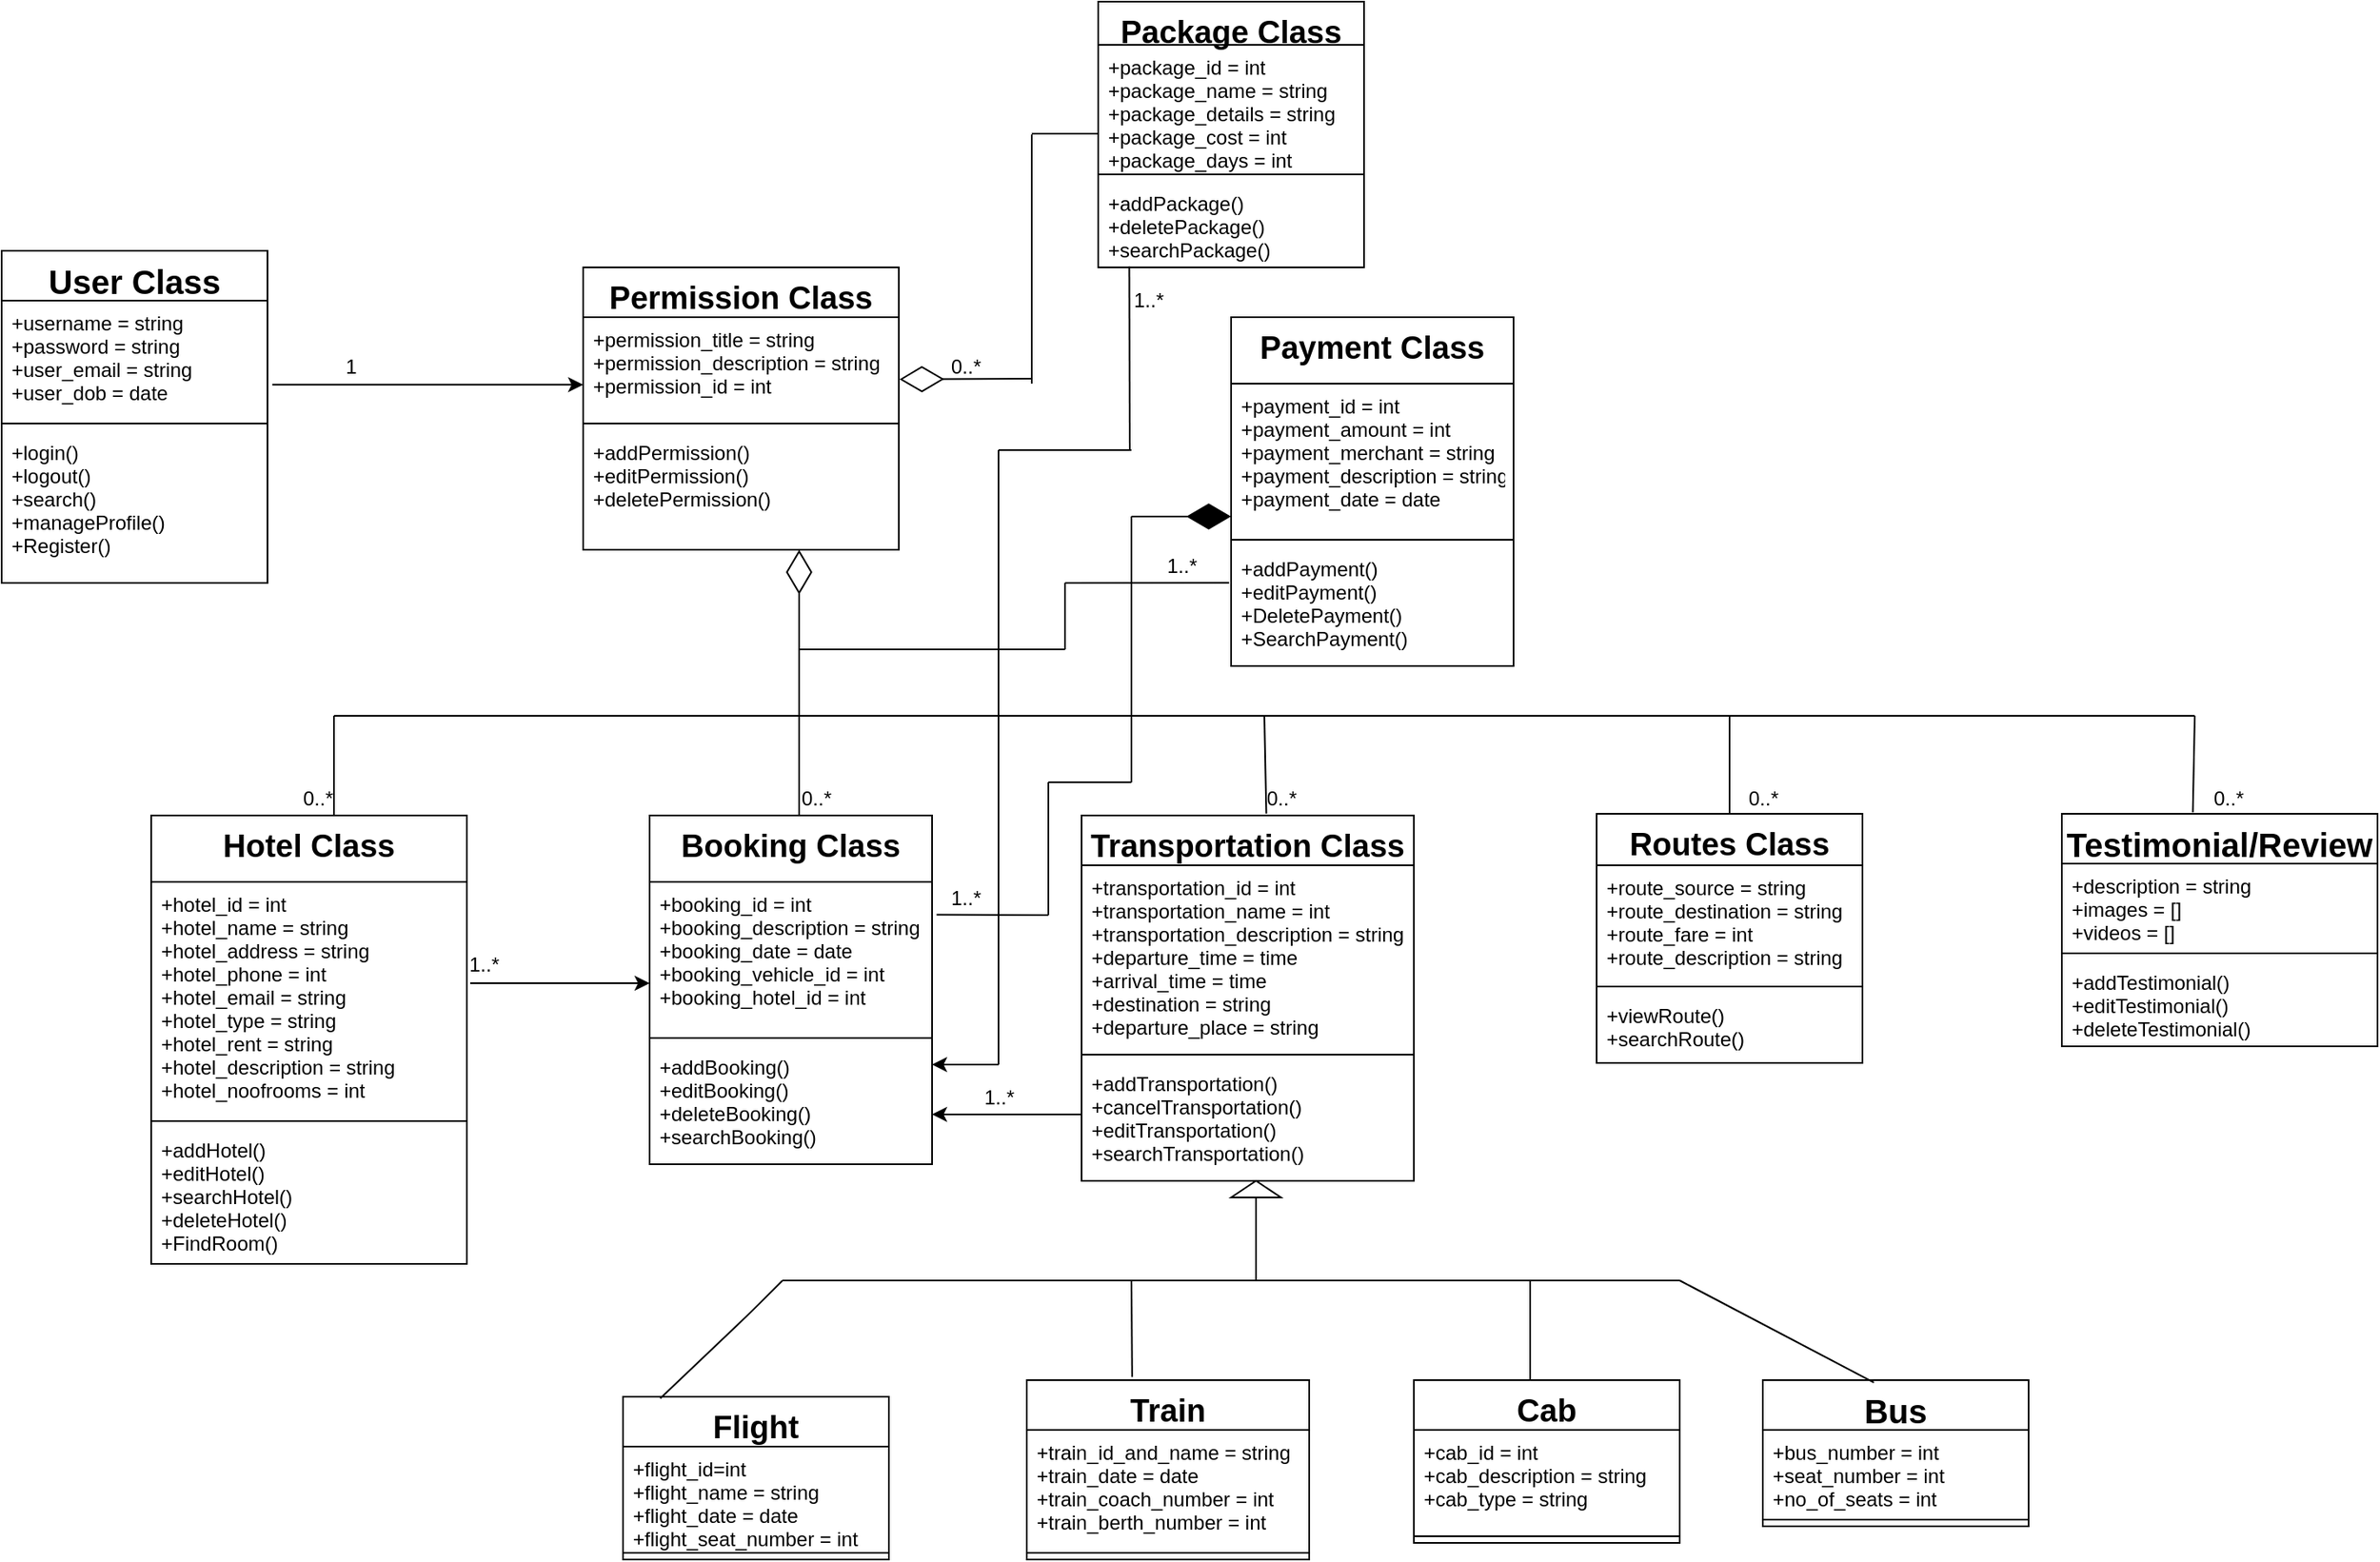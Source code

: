 <mxfile version="13.10.9" type="github">
  <diagram id="C5RBs43oDa-KdzZeNtuy" name="Page-1">
    <mxGraphModel dx="1038" dy="548" grid="1" gridSize="10" guides="1" tooltips="1" connect="1" arrows="1" fold="1" page="1" pageScale="1" pageWidth="827" pageHeight="1169" math="0" shadow="0">
      <root>
        <mxCell id="WIyWlLk6GJQsqaUBKTNV-0" />
        <mxCell id="WIyWlLk6GJQsqaUBKTNV-1" parent="WIyWlLk6GJQsqaUBKTNV-0" />
        <mxCell id="CnT8XC3Yh3xOQjfNWCCS-0" value="Hotel Class" style="swimlane;fontStyle=1;align=center;verticalAlign=top;childLayout=stackLayout;horizontal=1;startSize=40;horizontalStack=0;resizeParent=1;resizeParentMax=0;resizeLast=0;collapsible=1;marginBottom=0;fontSize=19;" parent="WIyWlLk6GJQsqaUBKTNV-1" vertex="1">
          <mxGeometry x="130" y="500" width="190" height="270" as="geometry">
            <mxRectangle x="80" y="330" width="100" height="26" as="alternateBounds" />
          </mxGeometry>
        </mxCell>
        <mxCell id="CnT8XC3Yh3xOQjfNWCCS-1" value="+hotel_id = int&#xa;+hotel_name = string&#xa;+hotel_address = string&#xa;+hotel_phone = int&#xa;+hotel_email = string&#xa;+hotel_type = string&#xa;+hotel_rent = string&#xa;+hotel_description = string&#xa;+hotel_noofrooms = int&#xa;&#xa;" style="text;strokeColor=none;fillColor=none;align=left;verticalAlign=top;spacingLeft=4;spacingRight=4;overflow=hidden;rotatable=0;points=[[0,0.5],[1,0.5]];portConstraint=eastwest;" parent="CnT8XC3Yh3xOQjfNWCCS-0" vertex="1">
          <mxGeometry y="40" width="190" height="140" as="geometry" />
        </mxCell>
        <mxCell id="CnT8XC3Yh3xOQjfNWCCS-2" value="" style="line;strokeWidth=1;fillColor=none;align=left;verticalAlign=middle;spacingTop=-1;spacingLeft=3;spacingRight=3;rotatable=0;labelPosition=right;points=[];portConstraint=eastwest;" parent="CnT8XC3Yh3xOQjfNWCCS-0" vertex="1">
          <mxGeometry y="180" width="190" height="8" as="geometry" />
        </mxCell>
        <mxCell id="CnT8XC3Yh3xOQjfNWCCS-3" value="+addHotel()&#xa;+editHotel()&#xa;+searchHotel()&#xa;+deleteHotel()&#xa;+FindRoom()&#xa;&#xa;&#xa;" style="text;strokeColor=none;fillColor=none;align=left;verticalAlign=top;spacingLeft=4;spacingRight=4;overflow=hidden;rotatable=0;points=[[0,0.5],[1,0.5]];portConstraint=eastwest;" parent="CnT8XC3Yh3xOQjfNWCCS-0" vertex="1">
          <mxGeometry y="188" width="190" height="82" as="geometry" />
        </mxCell>
        <mxCell id="CnT8XC3Yh3xOQjfNWCCS-25" value="Flight" style="swimlane;fontStyle=1;align=center;verticalAlign=top;childLayout=stackLayout;horizontal=1;startSize=30;horizontalStack=0;resizeParent=1;resizeParentMax=0;resizeLast=0;collapsible=1;marginBottom=0;fontSize=19;" parent="WIyWlLk6GJQsqaUBKTNV-1" vertex="1">
          <mxGeometry x="414" y="850" width="160" height="98" as="geometry" />
        </mxCell>
        <mxCell id="CnT8XC3Yh3xOQjfNWCCS-26" value="+flight_id=int&#xa;+flight_name = string&#xa;+flight_date = date&#xa;+flight_seat_number = int&#xa;&#xa;&#xa;" style="text;strokeColor=none;fillColor=none;align=left;verticalAlign=top;spacingLeft=4;spacingRight=4;overflow=hidden;rotatable=0;points=[[0,0.5],[1,0.5]];portConstraint=eastwest;" parent="CnT8XC3Yh3xOQjfNWCCS-25" vertex="1">
          <mxGeometry y="30" width="160" height="60" as="geometry" />
        </mxCell>
        <mxCell id="CnT8XC3Yh3xOQjfNWCCS-27" value="" style="line;strokeWidth=1;fillColor=none;align=left;verticalAlign=middle;spacingTop=-1;spacingLeft=3;spacingRight=3;rotatable=0;labelPosition=right;points=[];portConstraint=eastwest;" parent="CnT8XC3Yh3xOQjfNWCCS-25" vertex="1">
          <mxGeometry y="90" width="160" height="8" as="geometry" />
        </mxCell>
        <mxCell id="CnT8XC3Yh3xOQjfNWCCS-30" value="Train" style="swimlane;fontStyle=1;align=center;verticalAlign=top;childLayout=stackLayout;horizontal=1;startSize=30;horizontalStack=0;resizeParent=1;resizeParentMax=0;resizeLast=0;collapsible=1;marginBottom=0;fontSize=19;" parent="WIyWlLk6GJQsqaUBKTNV-1" vertex="1">
          <mxGeometry x="657" y="840" width="170" height="108" as="geometry" />
        </mxCell>
        <mxCell id="CnT8XC3Yh3xOQjfNWCCS-31" value="+train_id_and_name = string&#xa;+train_date = date&#xa;+train_coach_number = int&#xa;+train_berth_number = int&#xa;&#xa;" style="text;strokeColor=none;fillColor=none;align=left;verticalAlign=top;spacingLeft=4;spacingRight=4;overflow=hidden;rotatable=0;points=[[0,0.5],[1,0.5]];portConstraint=eastwest;" parent="CnT8XC3Yh3xOQjfNWCCS-30" vertex="1">
          <mxGeometry y="30" width="170" height="70" as="geometry" />
        </mxCell>
        <mxCell id="CnT8XC3Yh3xOQjfNWCCS-32" value="" style="line;strokeWidth=1;fillColor=none;align=left;verticalAlign=middle;spacingTop=-1;spacingLeft=3;spacingRight=3;rotatable=0;labelPosition=right;points=[];portConstraint=eastwest;" parent="CnT8XC3Yh3xOQjfNWCCS-30" vertex="1">
          <mxGeometry y="100" width="170" height="8" as="geometry" />
        </mxCell>
        <mxCell id="CnT8XC3Yh3xOQjfNWCCS-37" value="Transportation Class" style="swimlane;fontStyle=1;align=center;verticalAlign=top;childLayout=stackLayout;horizontal=1;startSize=30;horizontalStack=0;resizeParent=1;resizeParentMax=0;resizeLast=0;collapsible=1;marginBottom=0;fontSize=19;" parent="WIyWlLk6GJQsqaUBKTNV-1" vertex="1">
          <mxGeometry x="690" y="500" width="200" height="220" as="geometry" />
        </mxCell>
        <mxCell id="CnT8XC3Yh3xOQjfNWCCS-38" value="+transportation_id = int&#xa;+transportation_name = int&#xa;+transportation_description = string&#xa;+departure_time = time&#xa;+arrival_time = time&#xa;+destination = string&#xa;+departure_place = string" style="text;strokeColor=none;fillColor=none;align=left;verticalAlign=top;spacingLeft=4;spacingRight=4;overflow=hidden;rotatable=0;points=[[0,0.5],[1,0.5]];portConstraint=eastwest;" parent="CnT8XC3Yh3xOQjfNWCCS-37" vertex="1">
          <mxGeometry y="30" width="200" height="110" as="geometry" />
        </mxCell>
        <mxCell id="CnT8XC3Yh3xOQjfNWCCS-39" value="" style="line;strokeWidth=1;fillColor=none;align=left;verticalAlign=middle;spacingTop=-1;spacingLeft=3;spacingRight=3;rotatable=0;labelPosition=right;points=[];portConstraint=eastwest;" parent="CnT8XC3Yh3xOQjfNWCCS-37" vertex="1">
          <mxGeometry y="140" width="200" height="8" as="geometry" />
        </mxCell>
        <mxCell id="CnT8XC3Yh3xOQjfNWCCS-40" value="+addTransportation()&#xa;+cancelTransportation()&#xa;+editTransportation()&#xa;+searchTransportation()&#xa;" style="text;strokeColor=none;fillColor=none;align=left;verticalAlign=top;spacingLeft=4;spacingRight=4;overflow=hidden;rotatable=0;points=[[0,0.5],[1,0.5]];portConstraint=eastwest;" parent="CnT8XC3Yh3xOQjfNWCCS-37" vertex="1">
          <mxGeometry y="148" width="200" height="72" as="geometry" />
        </mxCell>
        <mxCell id="CnT8XC3Yh3xOQjfNWCCS-41" value="Cab" style="swimlane;fontStyle=1;align=center;verticalAlign=top;childLayout=stackLayout;horizontal=1;startSize=30;horizontalStack=0;resizeParent=1;resizeParentMax=0;resizeLast=0;collapsible=1;marginBottom=0;fontSize=19;" parent="WIyWlLk6GJQsqaUBKTNV-1" vertex="1">
          <mxGeometry x="890" y="840" width="160" height="98" as="geometry" />
        </mxCell>
        <mxCell id="CnT8XC3Yh3xOQjfNWCCS-42" value="+cab_id = int&#xa;+cab_description = string &#xa;+cab_type = string " style="text;strokeColor=none;fillColor=none;align=left;verticalAlign=top;spacingLeft=4;spacingRight=4;overflow=hidden;rotatable=0;points=[[0,0.5],[1,0.5]];portConstraint=eastwest;" parent="CnT8XC3Yh3xOQjfNWCCS-41" vertex="1">
          <mxGeometry y="30" width="160" height="60" as="geometry" />
        </mxCell>
        <mxCell id="CnT8XC3Yh3xOQjfNWCCS-43" value="" style="line;strokeWidth=1;fillColor=none;align=left;verticalAlign=middle;spacingTop=-1;spacingLeft=3;spacingRight=3;rotatable=0;labelPosition=right;points=[];portConstraint=eastwest;" parent="CnT8XC3Yh3xOQjfNWCCS-41" vertex="1">
          <mxGeometry y="90" width="160" height="8" as="geometry" />
        </mxCell>
        <mxCell id="kCTdOwqgSDNi52zJ9CbB-4" value="Bus" style="swimlane;fontStyle=1;align=center;verticalAlign=top;childLayout=stackLayout;horizontal=1;startSize=30;horizontalStack=0;resizeParent=1;resizeParentMax=0;resizeLast=0;collapsible=1;marginBottom=0;fontSize=20;" parent="WIyWlLk6GJQsqaUBKTNV-1" vertex="1">
          <mxGeometry x="1100" y="840" width="160" height="88" as="geometry" />
        </mxCell>
        <mxCell id="kCTdOwqgSDNi52zJ9CbB-5" value="+bus_number = int&#xa;+seat_number = int&#xa;+no_of_seats = int&#xa;" style="text;strokeColor=none;fillColor=none;align=left;verticalAlign=top;spacingLeft=4;spacingRight=4;overflow=hidden;rotatable=0;points=[[0,0.5],[1,0.5]];portConstraint=eastwest;" parent="kCTdOwqgSDNi52zJ9CbB-4" vertex="1">
          <mxGeometry y="30" width="160" height="50" as="geometry" />
        </mxCell>
        <mxCell id="kCTdOwqgSDNi52zJ9CbB-6" value="" style="line;strokeWidth=1;fillColor=none;align=left;verticalAlign=middle;spacingTop=-1;spacingLeft=3;spacingRight=3;rotatable=0;labelPosition=right;points=[];portConstraint=eastwest;" parent="kCTdOwqgSDNi52zJ9CbB-4" vertex="1">
          <mxGeometry y="80" width="160" height="8" as="geometry" />
        </mxCell>
        <mxCell id="CnT8XC3Yh3xOQjfNWCCS-13" value="Booking Class" style="swimlane;fontStyle=1;align=center;verticalAlign=top;childLayout=stackLayout;horizontal=1;startSize=40;horizontalStack=0;resizeParent=1;resizeParentMax=0;resizeLast=0;collapsible=1;marginBottom=0;fontSize=19;" parent="WIyWlLk6GJQsqaUBKTNV-1" vertex="1">
          <mxGeometry x="430" y="500" width="170" height="210" as="geometry" />
        </mxCell>
        <mxCell id="CnT8XC3Yh3xOQjfNWCCS-14" value="+booking_id = int&#xa;+booking_description = string&#xa;+booking_date = date&#xa;+booking_vehicle_id = int&#xa;+booking_hotel_id = int&#xa;" style="text;strokeColor=none;fillColor=none;align=left;verticalAlign=top;spacingLeft=4;spacingRight=4;overflow=hidden;rotatable=0;points=[[0,0.5],[1,0.5]];portConstraint=eastwest;" parent="CnT8XC3Yh3xOQjfNWCCS-13" vertex="1">
          <mxGeometry y="40" width="170" height="90" as="geometry" />
        </mxCell>
        <mxCell id="CnT8XC3Yh3xOQjfNWCCS-15" value="" style="line;strokeWidth=1;fillColor=none;align=left;verticalAlign=middle;spacingTop=-1;spacingLeft=3;spacingRight=3;rotatable=0;labelPosition=right;points=[];portConstraint=eastwest;" parent="CnT8XC3Yh3xOQjfNWCCS-13" vertex="1">
          <mxGeometry y="130" width="170" height="8" as="geometry" />
        </mxCell>
        <mxCell id="CnT8XC3Yh3xOQjfNWCCS-16" value="+addBooking()&#xa;+editBooking()&#xa;+deleteBooking()&#xa;+searchBooking()&#xa;" style="text;strokeColor=none;fillColor=none;align=left;verticalAlign=top;spacingLeft=4;spacingRight=4;overflow=hidden;rotatable=0;points=[[0,0.5],[1,0.5]];portConstraint=eastwest;" parent="CnT8XC3Yh3xOQjfNWCCS-13" vertex="1">
          <mxGeometry y="138" width="170" height="72" as="geometry" />
        </mxCell>
        <mxCell id="CnT8XC3Yh3xOQjfNWCCS-5" value="Payment Class" style="swimlane;fontStyle=1;align=center;verticalAlign=top;childLayout=stackLayout;horizontal=1;startSize=40;horizontalStack=0;resizeParent=1;resizeParentMax=0;resizeLast=0;collapsible=1;marginBottom=0;fontSize=19;" parent="WIyWlLk6GJQsqaUBKTNV-1" vertex="1">
          <mxGeometry x="780" y="200" width="170" height="210" as="geometry" />
        </mxCell>
        <mxCell id="CnT8XC3Yh3xOQjfNWCCS-6" value="+payment_id = int&#xa;+payment_amount = int&#xa;+payment_merchant = string&#xa;+payment_description = string&#xa;+payment_date = date" style="text;strokeColor=none;fillColor=none;align=left;verticalAlign=top;spacingLeft=4;spacingRight=4;overflow=hidden;rotatable=0;points=[[0,0.5],[1,0.5]];portConstraint=eastwest;" parent="CnT8XC3Yh3xOQjfNWCCS-5" vertex="1">
          <mxGeometry y="40" width="170" height="90" as="geometry" />
        </mxCell>
        <mxCell id="CnT8XC3Yh3xOQjfNWCCS-7" value="" style="line;strokeWidth=1;fillColor=none;align=left;verticalAlign=middle;spacingTop=-1;spacingLeft=3;spacingRight=3;rotatable=0;labelPosition=right;points=[];portConstraint=eastwest;" parent="CnT8XC3Yh3xOQjfNWCCS-5" vertex="1">
          <mxGeometry y="130" width="170" height="8" as="geometry" />
        </mxCell>
        <mxCell id="CnT8XC3Yh3xOQjfNWCCS-8" value="+addPayment()&#xa;+editPayment()&#xa;+DeletePayment()&#xa;+SearchPayment()" style="text;strokeColor=none;fillColor=none;align=left;verticalAlign=top;spacingLeft=4;spacingRight=4;overflow=hidden;rotatable=0;points=[[0,0.5],[1,0.5]];portConstraint=eastwest;" parent="CnT8XC3Yh3xOQjfNWCCS-5" vertex="1">
          <mxGeometry y="138" width="170" height="72" as="geometry" />
        </mxCell>
        <mxCell id="kCTdOwqgSDNi52zJ9CbB-23" value="User Class" style="swimlane;fontStyle=1;align=center;verticalAlign=top;childLayout=stackLayout;horizontal=1;startSize=30;horizontalStack=0;resizeParent=1;resizeParentMax=0;resizeLast=0;collapsible=1;marginBottom=0;fontSize=20;" parent="WIyWlLk6GJQsqaUBKTNV-1" vertex="1">
          <mxGeometry x="40" y="160" width="160" height="200" as="geometry" />
        </mxCell>
        <mxCell id="kCTdOwqgSDNi52zJ9CbB-24" value="+username = string&#xa;+password = string&#xa;+user_email = string&#xa;+user_dob = date&#xa;" style="text;strokeColor=none;fillColor=none;align=left;verticalAlign=top;spacingLeft=4;spacingRight=4;overflow=hidden;rotatable=0;points=[[0,0.5],[1,0.5]];portConstraint=eastwest;" parent="kCTdOwqgSDNi52zJ9CbB-23" vertex="1">
          <mxGeometry y="30" width="160" height="70" as="geometry" />
        </mxCell>
        <mxCell id="kCTdOwqgSDNi52zJ9CbB-25" value="" style="line;strokeWidth=1;fillColor=none;align=left;verticalAlign=middle;spacingTop=-1;spacingLeft=3;spacingRight=3;rotatable=0;labelPosition=right;points=[];portConstraint=eastwest;" parent="kCTdOwqgSDNi52zJ9CbB-23" vertex="1">
          <mxGeometry y="100" width="160" height="8" as="geometry" />
        </mxCell>
        <mxCell id="kCTdOwqgSDNi52zJ9CbB-26" value="+login()&#xa;+logout()&#xa;+search()&#xa;+manageProfile()&#xa;+Register()&#xa;" style="text;strokeColor=none;fillColor=none;align=left;verticalAlign=top;spacingLeft=4;spacingRight=4;overflow=hidden;rotatable=0;points=[[0,0.5],[1,0.5]];portConstraint=eastwest;" parent="kCTdOwqgSDNi52zJ9CbB-23" vertex="1">
          <mxGeometry y="108" width="160" height="92" as="geometry" />
        </mxCell>
        <mxCell id="kCTdOwqgSDNi52zJ9CbB-27" value="Testimonial/Review" style="swimlane;fontStyle=1;align=center;verticalAlign=top;childLayout=stackLayout;horizontal=1;startSize=30;horizontalStack=0;resizeParent=1;resizeParentMax=0;resizeLast=0;collapsible=1;marginBottom=0;fontSize=20;" parent="WIyWlLk6GJQsqaUBKTNV-1" vertex="1">
          <mxGeometry x="1280" y="499" width="190" height="140" as="geometry" />
        </mxCell>
        <mxCell id="kCTdOwqgSDNi52zJ9CbB-28" value="+description = string&#xa;+images = []&#xa;+videos = []&#xa;" style="text;strokeColor=none;fillColor=none;align=left;verticalAlign=top;spacingLeft=4;spacingRight=4;overflow=hidden;rotatable=0;points=[[0,0.5],[1,0.5]];portConstraint=eastwest;" parent="kCTdOwqgSDNi52zJ9CbB-27" vertex="1">
          <mxGeometry y="30" width="190" height="50" as="geometry" />
        </mxCell>
        <mxCell id="kCTdOwqgSDNi52zJ9CbB-29" value="" style="line;strokeWidth=1;fillColor=none;align=left;verticalAlign=middle;spacingTop=-1;spacingLeft=3;spacingRight=3;rotatable=0;labelPosition=right;points=[];portConstraint=eastwest;" parent="kCTdOwqgSDNi52zJ9CbB-27" vertex="1">
          <mxGeometry y="80" width="190" height="8" as="geometry" />
        </mxCell>
        <mxCell id="kCTdOwqgSDNi52zJ9CbB-30" value="+addTestimonial()&#xa;+editTestimonial()&#xa;+deleteTestimonial()&#xa;" style="text;strokeColor=none;fillColor=none;align=left;verticalAlign=top;spacingLeft=4;spacingRight=4;overflow=hidden;rotatable=0;points=[[0,0.5],[1,0.5]];portConstraint=eastwest;" parent="kCTdOwqgSDNi52zJ9CbB-27" vertex="1">
          <mxGeometry y="88" width="190" height="52" as="geometry" />
        </mxCell>
        <mxCell id="We-pMpY5-IXvhxFcsCK_-12" value="" style="endArrow=none;html=1;exitX=0.14;exitY=0.01;exitDx=0;exitDy=0;exitPerimeter=0;" parent="WIyWlLk6GJQsqaUBKTNV-1" source="CnT8XC3Yh3xOQjfNWCCS-25" edge="1">
          <mxGeometry width="50" height="50" relative="1" as="geometry">
            <mxPoint x="460" y="830" as="sourcePoint" />
            <mxPoint x="510" y="780" as="targetPoint" />
            <Array as="points">
              <mxPoint x="490" y="800" />
            </Array>
          </mxGeometry>
        </mxCell>
        <mxCell id="We-pMpY5-IXvhxFcsCK_-18" value="" style="endArrow=none;html=1;entryX=0.418;entryY=0.016;entryDx=0;entryDy=0;entryPerimeter=0;" parent="WIyWlLk6GJQsqaUBKTNV-1" target="kCTdOwqgSDNi52zJ9CbB-4" edge="1">
          <mxGeometry width="50" height="50" relative="1" as="geometry">
            <mxPoint x="1050" y="780" as="sourcePoint" />
            <mxPoint x="1180" y="850" as="targetPoint" />
          </mxGeometry>
        </mxCell>
        <mxCell id="urEZ5Q6otty8xR_V_5WQ-4" value="Permission Class" style="swimlane;fontStyle=1;align=center;verticalAlign=top;childLayout=stackLayout;horizontal=1;startSize=30;horizontalStack=0;resizeParent=1;resizeParentMax=0;resizeLast=0;collapsible=1;marginBottom=0;fontSize=19;" parent="WIyWlLk6GJQsqaUBKTNV-1" vertex="1">
          <mxGeometry x="390" y="170" width="190" height="170" as="geometry" />
        </mxCell>
        <mxCell id="urEZ5Q6otty8xR_V_5WQ-5" value="+permission_title = string&#xa;+permission_description = string&#xa;+permission_id = int" style="text;strokeColor=none;fillColor=none;align=left;verticalAlign=top;spacingLeft=4;spacingRight=4;overflow=hidden;rotatable=0;points=[[0,0.5],[1,0.5]];portConstraint=eastwest;" parent="urEZ5Q6otty8xR_V_5WQ-4" vertex="1">
          <mxGeometry y="30" width="190" height="60" as="geometry" />
        </mxCell>
        <mxCell id="urEZ5Q6otty8xR_V_5WQ-6" value="" style="line;strokeWidth=1;fillColor=none;align=left;verticalAlign=middle;spacingTop=-1;spacingLeft=3;spacingRight=3;rotatable=0;labelPosition=right;points=[];portConstraint=eastwest;" parent="urEZ5Q6otty8xR_V_5WQ-4" vertex="1">
          <mxGeometry y="90" width="190" height="8" as="geometry" />
        </mxCell>
        <mxCell id="urEZ5Q6otty8xR_V_5WQ-7" value="+addPermission()&#xa;+editPermission()&#xa;+deletePermission()" style="text;strokeColor=none;fillColor=none;align=left;verticalAlign=top;spacingLeft=4;spacingRight=4;overflow=hidden;rotatable=0;points=[[0,0.5],[1,0.5]];portConstraint=eastwest;" parent="urEZ5Q6otty8xR_V_5WQ-4" vertex="1">
          <mxGeometry y="98" width="190" height="72" as="geometry" />
        </mxCell>
        <mxCell id="urEZ5Q6otty8xR_V_5WQ-24" value="" style="endArrow=diamondThin;endFill=0;endSize=24;html=1;fontSize=19;" parent="urEZ5Q6otty8xR_V_5WQ-4" edge="1">
          <mxGeometry width="160" relative="1" as="geometry">
            <mxPoint x="130" y="330" as="sourcePoint" />
            <mxPoint x="130" y="170" as="targetPoint" />
          </mxGeometry>
        </mxCell>
        <mxCell id="urEZ5Q6otty8xR_V_5WQ-10" value="" style="endArrow=none;html=1;fontSize=19;" parent="WIyWlLk6GJQsqaUBKTNV-1" edge="1">
          <mxGeometry width="50" height="50" relative="1" as="geometry">
            <mxPoint x="510" y="780" as="sourcePoint" />
            <mxPoint x="1050" y="780" as="targetPoint" />
          </mxGeometry>
        </mxCell>
        <mxCell id="urEZ5Q6otty8xR_V_5WQ-11" value="" style="endArrow=none;html=1;fontSize=19;exitX=0.373;exitY=-0.017;exitDx=0;exitDy=0;exitPerimeter=0;" parent="WIyWlLk6GJQsqaUBKTNV-1" source="CnT8XC3Yh3xOQjfNWCCS-30" edge="1">
          <mxGeometry width="50" height="50" relative="1" as="geometry">
            <mxPoint x="720" y="820" as="sourcePoint" />
            <mxPoint x="720" y="780" as="targetPoint" />
          </mxGeometry>
        </mxCell>
        <mxCell id="urEZ5Q6otty8xR_V_5WQ-12" value="" style="endArrow=none;html=1;fontSize=19;" parent="WIyWlLk6GJQsqaUBKTNV-1" edge="1">
          <mxGeometry width="50" height="50" relative="1" as="geometry">
            <mxPoint x="960" y="840" as="sourcePoint" />
            <mxPoint x="960" y="780" as="targetPoint" />
          </mxGeometry>
        </mxCell>
        <mxCell id="urEZ5Q6otty8xR_V_5WQ-13" value="" style="endArrow=none;html=1;fontSize=19;" parent="WIyWlLk6GJQsqaUBKTNV-1" target="urEZ5Q6otty8xR_V_5WQ-14" edge="1">
          <mxGeometry width="50" height="50" relative="1" as="geometry">
            <mxPoint x="795" y="780" as="sourcePoint" />
            <mxPoint x="760" y="740" as="targetPoint" />
          </mxGeometry>
        </mxCell>
        <mxCell id="urEZ5Q6otty8xR_V_5WQ-14" value="" style="triangle;whiteSpace=wrap;html=1;direction=north;" parent="WIyWlLk6GJQsqaUBKTNV-1" vertex="1">
          <mxGeometry x="780" y="720" width="30" height="10" as="geometry" />
        </mxCell>
        <mxCell id="urEZ5Q6otty8xR_V_5WQ-17" value="" style="endArrow=none;html=1;fontSize=19;" parent="WIyWlLk6GJQsqaUBKTNV-1" edge="1">
          <mxGeometry width="50" height="50" relative="1" as="geometry">
            <mxPoint x="240" y="500" as="sourcePoint" />
            <mxPoint x="240" y="440" as="targetPoint" />
          </mxGeometry>
        </mxCell>
        <mxCell id="urEZ5Q6otty8xR_V_5WQ-18" value="" style="endArrow=none;html=1;fontSize=19;" parent="WIyWlLk6GJQsqaUBKTNV-1" edge="1">
          <mxGeometry width="50" height="50" relative="1" as="geometry">
            <mxPoint x="240" y="440" as="sourcePoint" />
            <mxPoint x="1080" y="440" as="targetPoint" />
          </mxGeometry>
        </mxCell>
        <mxCell id="urEZ5Q6otty8xR_V_5WQ-19" value="" style="endArrow=none;html=1;fontSize=19;" parent="WIyWlLk6GJQsqaUBKTNV-1" edge="1">
          <mxGeometry width="50" height="50" relative="1" as="geometry">
            <mxPoint x="1080" y="500" as="sourcePoint" />
            <mxPoint x="1080" y="440" as="targetPoint" />
          </mxGeometry>
        </mxCell>
        <mxCell id="urEZ5Q6otty8xR_V_5WQ-21" value="" style="endArrow=none;html=1;fontSize=19;exitX=0.556;exitY=-0.005;exitDx=0;exitDy=0;exitPerimeter=0;" parent="WIyWlLk6GJQsqaUBKTNV-1" source="CnT8XC3Yh3xOQjfNWCCS-37" edge="1">
          <mxGeometry width="50" height="50" relative="1" as="geometry">
            <mxPoint x="760" y="480" as="sourcePoint" />
            <mxPoint x="800" y="440" as="targetPoint" />
            <Array as="points">
              <mxPoint x="800" y="440" />
            </Array>
          </mxGeometry>
        </mxCell>
        <mxCell id="urEZ5Q6otty8xR_V_5WQ-25" value="" style="endArrow=none;html=1;fontSize=19;" parent="WIyWlLk6GJQsqaUBKTNV-1" edge="1">
          <mxGeometry width="50" height="50" relative="1" as="geometry">
            <mxPoint x="520" y="400" as="sourcePoint" />
            <mxPoint x="680" y="400" as="targetPoint" />
          </mxGeometry>
        </mxCell>
        <mxCell id="urEZ5Q6otty8xR_V_5WQ-26" value="" style="endArrow=none;html=1;fontSize=19;" parent="WIyWlLk6GJQsqaUBKTNV-1" edge="1">
          <mxGeometry width="50" height="50" relative="1" as="geometry">
            <mxPoint x="680" y="400" as="sourcePoint" />
            <mxPoint x="680" y="360" as="targetPoint" />
          </mxGeometry>
        </mxCell>
        <mxCell id="urEZ5Q6otty8xR_V_5WQ-30" value="" style="endArrow=none;html=1;fontSize=19;" parent="WIyWlLk6GJQsqaUBKTNV-1" edge="1">
          <mxGeometry width="50" height="50" relative="1" as="geometry">
            <mxPoint x="720" y="480" as="sourcePoint" />
            <mxPoint x="720" y="320" as="targetPoint" />
          </mxGeometry>
        </mxCell>
        <mxCell id="urEZ5Q6otty8xR_V_5WQ-31" value="" style="endArrow=diamondThin;endFill=1;endSize=24;html=1;fontSize=19;" parent="WIyWlLk6GJQsqaUBKTNV-1" edge="1">
          <mxGeometry width="160" relative="1" as="geometry">
            <mxPoint x="720" y="320" as="sourcePoint" />
            <mxPoint x="780" y="320" as="targetPoint" />
          </mxGeometry>
        </mxCell>
        <mxCell id="urEZ5Q6otty8xR_V_5WQ-36" value="" style="endArrow=classic;html=1;fontSize=19;" parent="WIyWlLk6GJQsqaUBKTNV-1" edge="1">
          <mxGeometry width="50" height="50" relative="1" as="geometry">
            <mxPoint x="322" y="601" as="sourcePoint" />
            <mxPoint x="430" y="601" as="targetPoint" />
          </mxGeometry>
        </mxCell>
        <mxCell id="urEZ5Q6otty8xR_V_5WQ-37" value="" style="endArrow=classic;html=1;fontSize=19;" parent="WIyWlLk6GJQsqaUBKTNV-1" edge="1">
          <mxGeometry width="50" height="50" relative="1" as="geometry">
            <mxPoint x="690" y="680" as="sourcePoint" />
            <mxPoint x="600" y="680" as="targetPoint" />
          </mxGeometry>
        </mxCell>
        <mxCell id="urEZ5Q6otty8xR_V_5WQ-42" value="Package Class" style="swimlane;fontStyle=1;align=center;verticalAlign=top;childLayout=stackLayout;horizontal=1;startSize=26;horizontalStack=0;resizeParent=1;resizeParentMax=0;resizeLast=0;collapsible=1;marginBottom=0;fontSize=19;" parent="WIyWlLk6GJQsqaUBKTNV-1" vertex="1">
          <mxGeometry x="700" y="10" width="160" height="160" as="geometry" />
        </mxCell>
        <mxCell id="urEZ5Q6otty8xR_V_5WQ-43" value="+package_id = int&#xa;+package_name = string&#xa;+package_details = string&#xa;+package_cost = int&#xa;+package_days = int&#xa;&#xa;&#xa;" style="text;strokeColor=none;fillColor=none;align=left;verticalAlign=top;spacingLeft=4;spacingRight=4;overflow=hidden;rotatable=0;points=[[0,0.5],[1,0.5]];portConstraint=eastwest;" parent="urEZ5Q6otty8xR_V_5WQ-42" vertex="1">
          <mxGeometry y="26" width="160" height="74" as="geometry" />
        </mxCell>
        <mxCell id="urEZ5Q6otty8xR_V_5WQ-44" value="" style="line;strokeWidth=1;fillColor=none;align=left;verticalAlign=middle;spacingTop=-1;spacingLeft=3;spacingRight=3;rotatable=0;labelPosition=right;points=[];portConstraint=eastwest;" parent="urEZ5Q6otty8xR_V_5WQ-42" vertex="1">
          <mxGeometry y="100" width="160" height="8" as="geometry" />
        </mxCell>
        <mxCell id="urEZ5Q6otty8xR_V_5WQ-45" value="+addPackage()&#xa;+deletePackage()&#xa;+searchPackage()&#xa;" style="text;strokeColor=none;fillColor=none;align=left;verticalAlign=top;spacingLeft=4;spacingRight=4;overflow=hidden;rotatable=0;points=[[0,0.5],[1,0.5]];portConstraint=eastwest;" parent="urEZ5Q6otty8xR_V_5WQ-42" vertex="1">
          <mxGeometry y="108" width="160" height="52" as="geometry" />
        </mxCell>
        <mxCell id="urEZ5Q6otty8xR_V_5WQ-46" value="" style="endArrow=diamondThin;endFill=0;endSize=24;html=1;fontSize=19;entryX=1.002;entryY=0.623;entryDx=0;entryDy=0;entryPerimeter=0;" parent="WIyWlLk6GJQsqaUBKTNV-1" target="urEZ5Q6otty8xR_V_5WQ-5" edge="1">
          <mxGeometry width="160" relative="1" as="geometry">
            <mxPoint x="660" y="237" as="sourcePoint" />
            <mxPoint x="770" y="240" as="targetPoint" />
          </mxGeometry>
        </mxCell>
        <mxCell id="urEZ5Q6otty8xR_V_5WQ-47" value="" style="endArrow=none;html=1;fontSize=19;" parent="WIyWlLk6GJQsqaUBKTNV-1" edge="1">
          <mxGeometry width="50" height="50" relative="1" as="geometry">
            <mxPoint x="660" y="240" as="sourcePoint" />
            <mxPoint x="660" y="90" as="targetPoint" />
          </mxGeometry>
        </mxCell>
        <mxCell id="urEZ5Q6otty8xR_V_5WQ-48" value="" style="endArrow=none;html=1;fontSize=19;" parent="WIyWlLk6GJQsqaUBKTNV-1" edge="1">
          <mxGeometry width="50" height="50" relative="1" as="geometry">
            <mxPoint x="660" y="89.5" as="sourcePoint" />
            <mxPoint x="700" y="89.5" as="targetPoint" />
          </mxGeometry>
        </mxCell>
        <mxCell id="urEZ5Q6otty8xR_V_5WQ-49" value="" style="endArrow=none;html=1;fontSize=19;" parent="WIyWlLk6GJQsqaUBKTNV-1" edge="1">
          <mxGeometry width="50" height="50" relative="1" as="geometry">
            <mxPoint x="640" y="650" as="sourcePoint" />
            <mxPoint x="640" y="280" as="targetPoint" />
          </mxGeometry>
        </mxCell>
        <mxCell id="urEZ5Q6otty8xR_V_5WQ-50" value="" style="endArrow=none;html=1;fontSize=19;" parent="WIyWlLk6GJQsqaUBKTNV-1" edge="1">
          <mxGeometry width="50" height="50" relative="1" as="geometry">
            <mxPoint x="640" y="280" as="sourcePoint" />
            <mxPoint x="720" y="280" as="targetPoint" />
          </mxGeometry>
        </mxCell>
        <mxCell id="urEZ5Q6otty8xR_V_5WQ-51" value="" style="endArrow=classic;html=1;fontSize=19;" parent="WIyWlLk6GJQsqaUBKTNV-1" edge="1">
          <mxGeometry width="50" height="50" relative="1" as="geometry">
            <mxPoint x="717" y="280" as="sourcePoint" />
            <mxPoint x="717" y="280" as="targetPoint" />
          </mxGeometry>
        </mxCell>
        <mxCell id="urEZ5Q6otty8xR_V_5WQ-53" value="" style="endArrow=none;html=1;fontSize=19;entryX=0.117;entryY=0.988;entryDx=0;entryDy=0;entryPerimeter=0;" parent="WIyWlLk6GJQsqaUBKTNV-1" target="urEZ5Q6otty8xR_V_5WQ-45" edge="1">
          <mxGeometry width="50" height="50" relative="1" as="geometry">
            <mxPoint x="719" y="280" as="sourcePoint" />
            <mxPoint x="710" y="390" as="targetPoint" />
          </mxGeometry>
        </mxCell>
        <mxCell id="urEZ5Q6otty8xR_V_5WQ-54" value="" style="endArrow=classic;html=1;fontSize=19;" parent="WIyWlLk6GJQsqaUBKTNV-1" edge="1">
          <mxGeometry width="50" height="50" relative="1" as="geometry">
            <mxPoint x="640" y="650" as="sourcePoint" />
            <mxPoint x="600" y="650" as="targetPoint" />
          </mxGeometry>
        </mxCell>
        <mxCell id="urEZ5Q6otty8xR_V_5WQ-55" value="" style="endArrow=none;html=1;fontSize=19;entryX=-0.007;entryY=0.303;entryDx=0;entryDy=0;entryPerimeter=0;" parent="WIyWlLk6GJQsqaUBKTNV-1" target="CnT8XC3Yh3xOQjfNWCCS-8" edge="1">
          <mxGeometry width="50" height="50" relative="1" as="geometry">
            <mxPoint x="680" y="360" as="sourcePoint" />
            <mxPoint x="710" y="250" as="targetPoint" />
          </mxGeometry>
        </mxCell>
        <mxCell id="urEZ5Q6otty8xR_V_5WQ-56" value="Routes Class" style="swimlane;fontStyle=1;align=center;verticalAlign=top;childLayout=stackLayout;horizontal=1;startSize=31;horizontalStack=0;resizeParent=1;resizeParentMax=0;resizeLast=0;collapsible=1;marginBottom=0;fontSize=19;" parent="WIyWlLk6GJQsqaUBKTNV-1" vertex="1">
          <mxGeometry x="1000" y="499" width="160" height="150" as="geometry" />
        </mxCell>
        <mxCell id="urEZ5Q6otty8xR_V_5WQ-57" value="+route_source = string&#xa;+route_destination = string&#xa;+route_fare = int&#xa;+route_description = string&#xa;" style="text;strokeColor=none;fillColor=none;align=left;verticalAlign=top;spacingLeft=4;spacingRight=4;overflow=hidden;rotatable=0;points=[[0,0.5],[1,0.5]];portConstraint=eastwest;" parent="urEZ5Q6otty8xR_V_5WQ-56" vertex="1">
          <mxGeometry y="31" width="160" height="69" as="geometry" />
        </mxCell>
        <mxCell id="urEZ5Q6otty8xR_V_5WQ-58" value="" style="line;strokeWidth=1;fillColor=none;align=left;verticalAlign=middle;spacingTop=-1;spacingLeft=3;spacingRight=3;rotatable=0;labelPosition=right;points=[];portConstraint=eastwest;" parent="urEZ5Q6otty8xR_V_5WQ-56" vertex="1">
          <mxGeometry y="100" width="160" height="8" as="geometry" />
        </mxCell>
        <mxCell id="urEZ5Q6otty8xR_V_5WQ-59" value="+viewRoute()&#xa;+searchRoute()" style="text;strokeColor=none;fillColor=none;align=left;verticalAlign=top;spacingLeft=4;spacingRight=4;overflow=hidden;rotatable=0;points=[[0,0.5],[1,0.5]];portConstraint=eastwest;" parent="urEZ5Q6otty8xR_V_5WQ-56" vertex="1">
          <mxGeometry y="108" width="160" height="42" as="geometry" />
        </mxCell>
        <mxCell id="urEZ5Q6otty8xR_V_5WQ-60" value="" style="endArrow=none;html=1;fontSize=19;" parent="WIyWlLk6GJQsqaUBKTNV-1" edge="1">
          <mxGeometry width="50" height="50" relative="1" as="geometry">
            <mxPoint x="1080" y="440" as="sourcePoint" />
            <mxPoint x="1360" y="440" as="targetPoint" />
          </mxGeometry>
        </mxCell>
        <mxCell id="urEZ5Q6otty8xR_V_5WQ-62" value="" style="endArrow=none;html=1;fontSize=19;exitX=0.415;exitY=-0.006;exitDx=0;exitDy=0;exitPerimeter=0;" parent="WIyWlLk6GJQsqaUBKTNV-1" source="kCTdOwqgSDNi52zJ9CbB-27" edge="1">
          <mxGeometry width="50" height="50" relative="1" as="geometry">
            <mxPoint x="1250" y="450" as="sourcePoint" />
            <mxPoint x="1360" y="440" as="targetPoint" />
          </mxGeometry>
        </mxCell>
        <mxCell id="urEZ5Q6otty8xR_V_5WQ-63" value="" style="endArrow=classic;html=1;fontSize=19;exitX=1.018;exitY=0.723;exitDx=0;exitDy=0;exitPerimeter=0;entryX=0;entryY=0.677;entryDx=0;entryDy=0;entryPerimeter=0;" parent="WIyWlLk6GJQsqaUBKTNV-1" source="kCTdOwqgSDNi52zJ9CbB-24" target="urEZ5Q6otty8xR_V_5WQ-5" edge="1">
          <mxGeometry width="50" height="50" relative="1" as="geometry">
            <mxPoint x="370" y="270" as="sourcePoint" />
            <mxPoint x="420" y="220" as="targetPoint" />
          </mxGeometry>
        </mxCell>
        <mxCell id="lVhem5oqZIf35jUIYHfX-0" value="" style="endArrow=none;html=1;" parent="WIyWlLk6GJQsqaUBKTNV-1" edge="1">
          <mxGeometry width="50" height="50" relative="1" as="geometry">
            <mxPoint x="670" y="480" as="sourcePoint" />
            <mxPoint x="720" y="480" as="targetPoint" />
          </mxGeometry>
        </mxCell>
        <mxCell id="lVhem5oqZIf35jUIYHfX-1" value="" style="endArrow=none;html=1;" parent="WIyWlLk6GJQsqaUBKTNV-1" edge="1">
          <mxGeometry width="50" height="50" relative="1" as="geometry">
            <mxPoint x="670" y="560" as="sourcePoint" />
            <mxPoint x="670" y="480" as="targetPoint" />
          </mxGeometry>
        </mxCell>
        <mxCell id="lVhem5oqZIf35jUIYHfX-2" value="" style="endArrow=none;html=1;exitX=1.016;exitY=0.22;exitDx=0;exitDy=0;exitPerimeter=0;" parent="WIyWlLk6GJQsqaUBKTNV-1" source="CnT8XC3Yh3xOQjfNWCCS-14" edge="1">
          <mxGeometry width="50" height="50" relative="1" as="geometry">
            <mxPoint x="620" y="610" as="sourcePoint" />
            <mxPoint x="670" y="560" as="targetPoint" />
          </mxGeometry>
        </mxCell>
        <mxCell id="zuE2c8QQB1kE7HpBoDc0-0" value="0..*" style="text;html=1;align=center;verticalAlign=middle;resizable=0;points=[];autosize=1;" vertex="1" parent="WIyWlLk6GJQsqaUBKTNV-1">
          <mxGeometry x="605" y="220" width="30" height="20" as="geometry" />
        </mxCell>
        <mxCell id="zuE2c8QQB1kE7HpBoDc0-6" value="0..*" style="text;html=1;align=center;verticalAlign=middle;resizable=0;points=[];autosize=1;" vertex="1" parent="WIyWlLk6GJQsqaUBKTNV-1">
          <mxGeometry x="215" y="480" width="30" height="20" as="geometry" />
        </mxCell>
        <mxCell id="zuE2c8QQB1kE7HpBoDc0-7" value="0..*" style="text;html=1;align=center;verticalAlign=middle;resizable=0;points=[];autosize=1;" vertex="1" parent="WIyWlLk6GJQsqaUBKTNV-1">
          <mxGeometry x="515" y="480" width="30" height="20" as="geometry" />
        </mxCell>
        <mxCell id="zuE2c8QQB1kE7HpBoDc0-8" value="0..*" style="text;html=1;align=center;verticalAlign=middle;resizable=0;points=[];autosize=1;" vertex="1" parent="WIyWlLk6GJQsqaUBKTNV-1">
          <mxGeometry x="795" y="480" width="30" height="20" as="geometry" />
        </mxCell>
        <mxCell id="zuE2c8QQB1kE7HpBoDc0-9" value="0..*" style="text;html=1;align=center;verticalAlign=middle;resizable=0;points=[];autosize=1;" vertex="1" parent="WIyWlLk6GJQsqaUBKTNV-1">
          <mxGeometry x="1085" y="480" width="30" height="20" as="geometry" />
        </mxCell>
        <mxCell id="zuE2c8QQB1kE7HpBoDc0-10" value="0..*" style="text;html=1;align=center;verticalAlign=middle;resizable=0;points=[];autosize=1;" vertex="1" parent="WIyWlLk6GJQsqaUBKTNV-1">
          <mxGeometry x="1365" y="480" width="30" height="20" as="geometry" />
        </mxCell>
        <mxCell id="zuE2c8QQB1kE7HpBoDc0-11" value="1..*" style="text;html=1;align=center;verticalAlign=middle;resizable=0;points=[];autosize=1;" vertex="1" parent="WIyWlLk6GJQsqaUBKTNV-1">
          <mxGeometry x="735" y="340" width="30" height="20" as="geometry" />
        </mxCell>
        <mxCell id="zuE2c8QQB1kE7HpBoDc0-12" value="1" style="text;html=1;align=center;verticalAlign=middle;resizable=0;points=[];autosize=1;" vertex="1" parent="WIyWlLk6GJQsqaUBKTNV-1">
          <mxGeometry x="240" y="220" width="20" height="20" as="geometry" />
        </mxCell>
        <mxCell id="zuE2c8QQB1kE7HpBoDc0-13" value="1..*" style="text;html=1;align=center;verticalAlign=middle;resizable=0;points=[];autosize=1;" vertex="1" parent="WIyWlLk6GJQsqaUBKTNV-1">
          <mxGeometry x="605" y="540" width="30" height="20" as="geometry" />
        </mxCell>
        <mxCell id="zuE2c8QQB1kE7HpBoDc0-14" value="1..*" style="text;html=1;align=center;verticalAlign=middle;resizable=0;points=[];autosize=1;" vertex="1" parent="WIyWlLk6GJQsqaUBKTNV-1">
          <mxGeometry x="315" y="580" width="30" height="20" as="geometry" />
        </mxCell>
        <mxCell id="zuE2c8QQB1kE7HpBoDc0-15" value="1..*" style="text;html=1;align=center;verticalAlign=middle;resizable=0;points=[];autosize=1;" vertex="1" parent="WIyWlLk6GJQsqaUBKTNV-1">
          <mxGeometry x="625" y="660" width="30" height="20" as="geometry" />
        </mxCell>
        <mxCell id="zuE2c8QQB1kE7HpBoDc0-16" value="1..*" style="text;html=1;align=center;verticalAlign=middle;resizable=0;points=[];autosize=1;" vertex="1" parent="WIyWlLk6GJQsqaUBKTNV-1">
          <mxGeometry x="715" y="180" width="30" height="20" as="geometry" />
        </mxCell>
      </root>
    </mxGraphModel>
  </diagram>
</mxfile>

